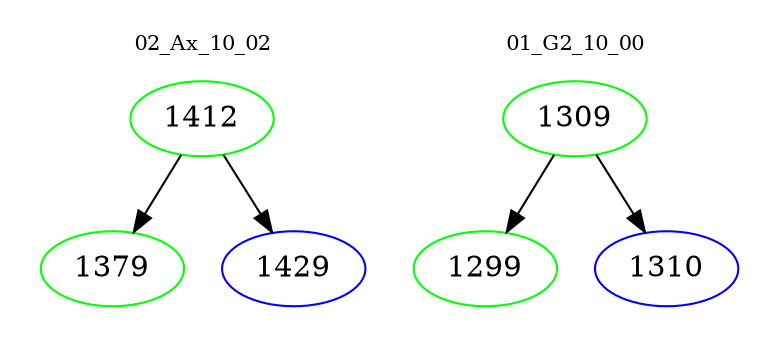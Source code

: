 digraph{
subgraph cluster_0 {
color = white
label = "02_Ax_10_02";
fontsize=10;
T0_1412 [label="1412", color="green"]
T0_1412 -> T0_1379 [color="black"]
T0_1379 [label="1379", color="green"]
T0_1412 -> T0_1429 [color="black"]
T0_1429 [label="1429", color="blue"]
}
subgraph cluster_1 {
color = white
label = "01_G2_10_00";
fontsize=10;
T1_1309 [label="1309", color="green"]
T1_1309 -> T1_1299 [color="black"]
T1_1299 [label="1299", color="green"]
T1_1309 -> T1_1310 [color="black"]
T1_1310 [label="1310", color="blue"]
}
}
